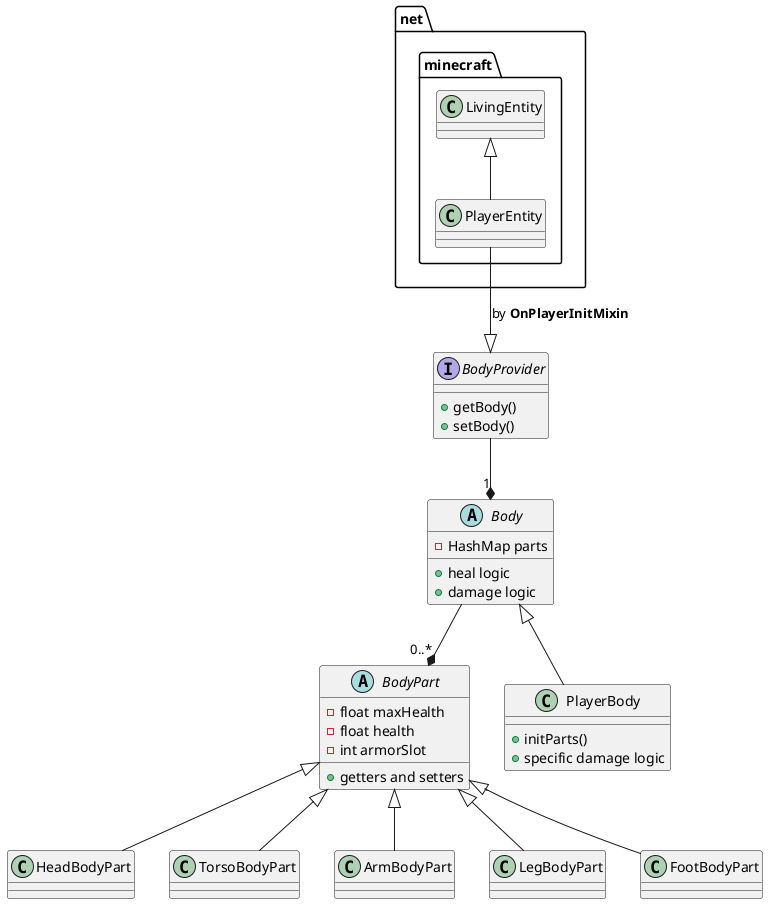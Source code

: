 @startuml
'https://plantuml.com/class-diagram
package net.minecraft{
    class LivingEntity
    class PlayerEntity extends LivingEntity
}

abstract class Body{
-HashMap parts
+{method} heal logic
+{method} damage logic
}
abstract class BodyPart{
-float maxHealth
-float health
-int armorSlot
+{method}getters and setters
}
class PlayerBody extends Body{
+initParts()
+{method} specific damage logic
}
class HeadBodyPart extends BodyPart
class TorsoBodyPart extends BodyPart
class ArmBodyPart extends BodyPart
class LegBodyPart extends BodyPart
class FootBodyPart extends BodyPart
interface BodyProvider{
+getBody()
+setBody()
}

Body --* "0..*" BodyPart
BodyProvider --* "1" Body
PlayerEntity --|> BodyProvider : by <b>OnPlayerInitMixin</b>
@enduml